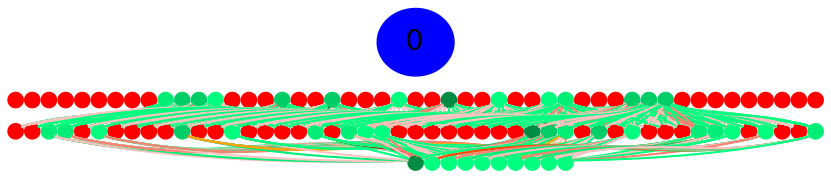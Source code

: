 graph {
	edge [bgcolor="purple:pink" color=yellow nodesep=0]
	graph [nodesep=0 ordering=out ranksep=0]
	I [label=0 color=blue height=0.1 style=filled width=0.1]
	x_0 [label="" color=red height=0.1 style=filled width=0.1]
	x_1 [label="" color=red height=0.1 style=filled width=0.1]
	x_2 [label="" color=red height=0.1 style=filled width=0.1]
	x_3 [label="" color=red height=0.1 style=filled width=0.1]
	x_4 [label="" color=red height=0.1 style=filled width=0.1]
	x_5 [label="" color=red height=0.1 style=filled width=0.1]
	x_6 [label="" color=red height=0.1 style=filled width=0.1]
	x_7 [label="" color=red height=0.1 style=filled width=0.1]
	x_8 [label="" color=red height=0.1 style=filled width=0.1]
	x_9 [label="" color=springgreen2 fillcolor=springgreen2 height=0.1 style=filled width=0.1]
	x_10 [label="" color=springgreen3 fillcolor=springgreen3 height=0.1 style=filled width=0.1]
	x_11 [label="" color=springgreen3 fillcolor=springgreen3 height=0.1 style=filled width=0.1]
	x_12 [label="" color=springgreen fillcolor=springgreen height=0.1 style=filled width=0.1]
	x_13 [label="" color=red height=0.1 style=filled width=0.1]
	x_14 [label="" color=red height=0.1 style=filled width=0.1]
	x_15 [label="" color=red height=0.1 style=filled width=0.1]
	x_16 [label="" color=springgreen3 fillcolor=springgreen3 height=0.1 style=filled width=0.1]
	x_17 [label="" color=red height=0.1 style=filled width=0.1]
	x_18 [label="" color=red height=0.1 style=filled width=0.1]
	x_19 [label="" color=springgreen3 fillcolor=springgreen3 height=0.1 style=filled width=0.1]
	x_20 [label="" color=red height=0.1 style=filled width=0.1]
	x_21 [label="" color=red height=0.1 style=filled width=0.1]
	x_22 [label="" color=red height=0.1 style=filled width=0.1]
	x_23 [label="" color=springgreen fillcolor=springgreen height=0.1 style=filled width=0.1]
	x_24 [label="" color=red height=0.1 style=filled width=0.1]
	x_25 [label="" color=red height=0.1 style=filled width=0.1]
	x_26 [label="" color=springgreen4 fillcolor=springgreen4 height=0.1 style=filled width=0.1]
	x_27 [label="" color=red height=0.1 style=filled width=0.1]
	x_28 [label="" color=red height=0.1 style=filled width=0.1]
	x_29 [label="" color=springgreen fillcolor=springgreen height=0.1 style=filled width=0.1]
	x_30 [label="" color=red height=0.1 style=filled width=0.1]
	x_31 [label="" color=red height=0.1 style=filled width=0.1]
	x_32 [label="" color=springgreen fillcolor=springgreen height=0.1 style=filled width=0.1]
	x_33 [label="" color=springgreen2 fillcolor=springgreen2 height=0.1 style=filled width=0.1]
	x_34 [label="" color=red height=0.1 style=filled width=0.1]
	x_35 [label="" color=red height=0.1 style=filled width=0.1]
	x_36 [label="" color=red height=0.1 style=filled width=0.1]
	x_37 [label="" color=springgreen3 fillcolor=springgreen3 height=0.1 style=filled width=0.1]
	x_38 [label="" color=springgreen3 fillcolor=springgreen3 height=0.1 style=filled width=0.1]
	x_39 [label="" color=springgreen3 fillcolor=springgreen3 height=0.1 style=filled width=0.1]
	x_40 [label="" color=red height=0.1 style=filled width=0.1]
	x_41 [label="" color=red height=0.1 style=filled width=0.1]
	x_42 [label="" color=red height=0.1 style=filled width=0.1]
	x_43 [label="" color=red height=0.1 style=filled width=0.1]
	x_44 [label="" color=red height=0.1 style=filled width=0.1]
	x_45 [label="" color=red height=0.1 style=filled width=0.1]
	x_46 [label="" color=red height=0.1 style=filled width=0.1]
	x_47 [label="" color=red height=0.1 style=filled width=0.1]
	x_48 [label="" color=red height=0.1 style=filled width=0.1]
	I -- x_0 [style=invis]
	I -- x_1 [style=invis]
	I -- x_2 [style=invis]
	I -- x_3 [style=invis]
	I -- x_4 [style=invis]
	I -- x_5 [style=invis]
	I -- x_6 [style=invis]
	I -- x_7 [style=invis]
	I -- x_8 [style=invis]
	I -- x_9 [style=invis]
	I -- x_10 [style=invis]
	I -- x_11 [style=invis]
	I -- x_12 [style=invis]
	I -- x_13 [style=invis]
	I -- x_14 [style=invis]
	I -- x_15 [style=invis]
	I -- x_16 [style=invis]
	I -- x_17 [style=invis]
	I -- x_18 [style=invis]
	I -- x_19 [style=invis]
	I -- x_20 [style=invis]
	I -- x_21 [style=invis]
	I -- x_22 [style=invis]
	I -- x_23 [style=invis]
	I -- x_24 [style=invis]
	I -- x_25 [style=invis]
	I -- x_26 [style=invis]
	I -- x_27 [style=invis]
	I -- x_28 [style=invis]
	I -- x_29 [style=invis]
	I -- x_30 [style=invis]
	I -- x_31 [style=invis]
	I -- x_32 [style=invis]
	I -- x_33 [style=invis]
	I -- x_34 [style=invis]
	I -- x_35 [style=invis]
	I -- x_36 [style=invis]
	I -- x_37 [style=invis]
	I -- x_38 [style=invis]
	I -- x_39 [style=invis]
	I -- x_40 [style=invis]
	I -- x_41 [style=invis]
	I -- x_42 [style=invis]
	I -- x_43 [style=invis]
	I -- x_44 [style=invis]
	I -- x_45 [style=invis]
	I -- x_46 [style=invis]
	I -- x_47 [style=invis]
	I -- x_48 [style=invis]
	x1_0 [label="" color=red fillcolor=red height=0.1 style=filled width=0.1]
	x1_1 [label="" color=red fillcolor=red height=0.1 style=filled width=0.1]
	x1_2 [label="" color=springgreen2 fillcolor=springgreen2 height=0.1 style=filled width=0.1]
	x1_3 [label="" color=springgreen2 fillcolor=springgreen2 height=0.1 style=filled width=0.1]
	x1_4 [label="" color=red fillcolor=red height=0.1 style=filled width=0.1]
	x1_5 [label="" color=springgreen1 fillcolor=springgreen1 height=0.1 style=filled width=0.1]
	x1_6 [label="" color=red fillcolor=red height=0.1 style=filled width=0.1]
	x1_7 [label="" color=red fillcolor=red height=0.1 style=filled width=0.1]
	x1_8 [label="" color=red fillcolor=red height=0.1 style=filled width=0.1]
	x1_9 [label="" color=red fillcolor=red height=0.1 style=filled width=0.1]
	x1_10 [label="" color=springgreen3 fillcolor=springgreen3 height=0.1 style=filled width=0.1]
	x1_11 [label="" color=red fillcolor=red height=0.1 style=filled width=0.1]
	x1_12 [label="" color=red fillcolor=red height=0.1 style=filled width=0.1]
	x1_13 [label="" color=springgreen1 fillcolor=springgreen1 height=0.1 style=filled width=0.1]
	x1_14 [label="" color=red fillcolor=red height=0.1 style=filled width=0.1]
	x1_15 [label="" color=red fillcolor=red height=0.1 style=filled width=0.1]
	x1_16 [label="" color=red fillcolor=red height=0.1 style=filled width=0.1]
	x1_17 [label="" color=red fillcolor=red height=0.1 style=filled width=0.1]
	x1_18 [label="" color=springgreen2 fillcolor=springgreen2 height=0.1 style=filled width=0.1]
	x1_19 [label="" color=red fillcolor=red height=0.1 style=filled width=0.1]
	x1_20 [label="" color=springgreen2 fillcolor=springgreen2 height=0.1 style=filled width=0.1]
	x1_21 [label="" color=springgreen fillcolor=springgreen height=0.1 style=filled width=0.1]
	x1_22 [label="" color=springgreen1 fillcolor=springgreen1 height=0.1 style=filled width=0.1]
	x1_23 [label="" color=red fillcolor=red height=0.1 style=filled width=0.1]
	x1_24 [label="" color=red fillcolor=red height=0.1 style=filled width=0.1]
	x1_25 [label="" color=red fillcolor=red height=0.1 style=filled width=0.1]
	x1_26 [label="" color=red fillcolor=red height=0.1 style=filled width=0.1]
	x1_27 [label="" color=red fillcolor=red height=0.1 style=filled width=0.1]
	x1_28 [label="" color=red fillcolor=red height=0.1 style=filled width=0.1]
	x1_29 [label="" color=red fillcolor=red height=0.1 style=filled width=0.1]
	x1_30 [label="" color=red fillcolor=red height=0.1 style=filled width=0.1]
	x1_31 [label="" color=springgreen4 fillcolor=springgreen4 height=0.1 style=filled width=0.1]
	x1_32 [label="" color=springgreen3 fillcolor=springgreen3 height=0.1 style=filled width=0.1]
	x1_33 [label="" color=springgreen2 fillcolor=springgreen2 height=0.1 style=filled width=0.1]
	x1_34 [label="" color=red fillcolor=red height=0.1 style=filled width=0.1]
	x1_35 [label="" color=springgreen3 fillcolor=springgreen3 height=0.1 style=filled width=0.1]
	x1_36 [label="" color=red fillcolor=red height=0.1 style=filled width=0.1]
	x1_37 [label="" color=springgreen1 fillcolor=springgreen1 height=0.1 style=filled width=0.1]
	x1_38 [label="" color=red fillcolor=red height=0.1 style=filled width=0.1]
	x1_39 [label="" color=red fillcolor=red height=0.1 style=filled width=0.1]
	x1_40 [label="" color=red fillcolor=red height=0.1 style=filled width=0.1]
	x1_41 [label="" color=springgreen2 fillcolor=springgreen2 height=0.1 style=filled width=0.1]
	x1_42 [label="" color=springgreen2 fillcolor=springgreen2 height=0.1 style=filled width=0.1]
	x1_43 [label="" color=springgreen fillcolor=springgreen height=0.1 style=filled width=0.1]
	x1_44 [label="" color=red fillcolor=red height=0.1 style=filled width=0.1]
	x1_45 [label="" color=springgreen1 fillcolor=springgreen1 height=0.1 style=filled width=0.1]
	x1_46 [label="" color=red fillcolor=red height=0.1 style=filled width=0.1]
	x1_47 [label="" color=red fillcolor=red height=0.1 style=filled width=0.1]
	x1_48 [label="" color=springgreen2 fillcolor=springgreen2 height=0.1 style=filled width=0.1]
	x_9 -- x1_0 [color=rosybrown1]
	x_10 -- x1_0 [color=springgreen]
	x_11 -- x1_0 [color=springgreen]
	x_12 -- x1_0 [color=rosybrown1]
	x_16 -- x1_0 [color=springgreen]
	x_19 -- x1_0 [color=rosybrown1]
	x_23 -- x1_0 [color=rosybrown1]
	x_26 -- x1_0 [color=springgreen]
	x_29 -- x1_0 [color=rosybrown1]
	x_32 -- x1_0 [color=rosybrown1]
	x_33 -- x1_0 [color=springgreen]
	x_37 -- x1_0 [color=rosybrown1]
	x_38 -- x1_0 [color=rosybrown1]
	x_39 -- x1_0 [color=rosybrown1]
	x_9 -- x1_1 [color=springgreen]
	x_10 -- x1_1 [color=rosybrown1]
	x_11 -- x1_1 [color=rosybrown1]
	x_12 -- x1_1 [color=rosybrown1]
	x_16 -- x1_1 [color=rosybrown1]
	x_19 -- x1_1 [color=springgreen]
	x_23 -- x1_1 [color=springgreen]
	x_26 -- x1_1 [color=springgreen]
	x_29 -- x1_1 [color=springgreen]
	x_32 -- x1_1 [color=springgreen]
	x_33 -- x1_1 [color=springgreen]
	x_37 -- x1_1 [color=springgreen]
	x_38 -- x1_1 [color=springgreen]
	x_39 -- x1_1 [color=springgreen]
	x_9 -- x1_2 [color=springgreen]
	x_10 -- x1_2 [color=springgreen1]
	x_11 -- x1_2 [color=springgreen]
	x_12 -- x1_2 [color=rosybrown1]
	x_16 -- x1_2 [color=rosybrown1]
	x_19 -- x1_2 [color=springgreen]
	x_23 -- x1_2 [color=rosybrown1]
	x_26 -- x1_2 [color=springgreen]
	x_29 -- x1_2 [color=springgreen]
	x_32 -- x1_2 [color=rosybrown1]
	x_33 -- x1_2 [color=springgreen]
	x_37 -- x1_2 [color=springgreen1]
	x_38 -- x1_2 [color=springgreen1]
	x_39 -- x1_2 [color=springgreen]
	x_9 -- x1_3 [color=rosybrown1]
	x_10 -- x1_3 [color=rosybrown1]
	x_11 -- x1_3 [color=springgreen]
	x_12 -- x1_3 [color=springgreen]
	x_16 -- x1_3 [color=springgreen]
	x_19 -- x1_3 [color=springgreen]
	x_23 -- x1_3 [color=springgreen]
	x_26 -- x1_3 [color=springgreen]
	x_29 -- x1_3 [color=springgreen]
	x_32 -- x1_3 [color=springgreen]
	x_33 -- x1_3 [color=springgreen]
	x_37 -- x1_3 [color=springgreen1]
	x_38 -- x1_3 [color=springgreen1]
	x_39 -- x1_3 [color=springgreen]
	x_9 -- x1_4 [color=springgreen]
	x_10 -- x1_4 [color=rosybrown1]
	x_11 -- x1_4 [color=rosybrown1]
	x_12 -- x1_4 [color=springgreen]
	x_16 -- x1_4 [color=springgreen]
	x_19 -- x1_4 [color=springgreen]
	x_23 -- x1_4 [color=springgreen]
	x_26 -- x1_4 [color=rosybrown1]
	x_29 -- x1_4 [color=rosybrown1]
	x_32 -- x1_4 [color=springgreen]
	x_33 -- x1_4 [color=rosybrown1]
	x_37 -- x1_4 [color=springgreen]
	x_38 -- x1_4 [color=springgreen]
	x_39 -- x1_4 [color=rosybrown1]
	x_9 -- x1_5 [color=springgreen]
	x_10 -- x1_5 [color=springgreen]
	x_11 -- x1_5 [color=springgreen1]
	x_12 -- x1_5 [color=springgreen]
	x_16 -- x1_5 [color=springgreen]
	x_19 -- x1_5 [color=springgreen1]
	x_23 -- x1_5 [color=rosybrown1]
	x_26 -- x1_5 [color=red]
	x_29 -- x1_5 [color=springgreen]
	x_32 -- x1_5 [color=rosybrown1]
	x_33 -- x1_5 [color=springgreen]
	x_37 -- x1_5 [color=springgreen1]
	x_38 -- x1_5 [color=rosybrown1]
	x_39 -- x1_5 [color=springgreen1]
	x_9 -- x1_6 [color=springgreen]
	x_10 -- x1_6 [color=rosybrown1]
	x_11 -- x1_6 [color=rosybrown1]
	x_12 -- x1_6 [color=springgreen]
	x_16 -- x1_6 [color=springgreen]
	x_19 -- x1_6 [color=rosybrown1]
	x_23 -- x1_6 [color=rosybrown1]
	x_26 -- x1_6 [color=springgreen]
	x_29 -- x1_6 [color=rosybrown1]
	x_32 -- x1_6 [color=springgreen]
	x_33 -- x1_6 [color=springgreen]
	x_37 -- x1_6 [color=springgreen]
	x_38 -- x1_6 [color=rosybrown1]
	x_39 -- x1_6 [color=rosybrown1]
	x_9 -- x1_7 [color=springgreen]
	x_10 -- x1_7 [color=springgreen]
	x_11 -- x1_7 [color=springgreen]
	x_12 -- x1_7 [color=springgreen]
	x_16 -- x1_7 [color=rosybrown1]
	x_19 -- x1_7 [color=springgreen]
	x_23 -- x1_7 [color=rosybrown1]
	x_26 -- x1_7 [color=rosybrown1]
	x_29 -- x1_7 [color=rosybrown1]
	x_32 -- x1_7 [color=springgreen]
	x_33 -- x1_7 [color=rosybrown1]
	x_37 -- x1_7 [color=rosybrown1]
	x_38 -- x1_7 [color=springgreen]
	x_39 -- x1_7 [color=springgreen]
	x_9 -- x1_8 [color=springgreen]
	x_10 -- x1_8 [color=rosybrown1]
	x_11 -- x1_8 [color=salmon]
	x_12 -- x1_8 [color=rosybrown1]
	x_16 -- x1_8 [color=orange]
	x_19 -- x1_8 [color=orange]
	x_23 -- x1_8 [color=rosybrown1]
	x_26 -- x1_8 [color=salmon]
	x_29 -- x1_8 [color=rosybrown1]
	x_32 -- x1_8 [color=springgreen]
	x_33 -- x1_8 [color=springgreen]
	x_37 -- x1_8 [color=rosybrown1]
	x_38 -- x1_8 [color=springgreen]
	x_39 -- x1_8 [color=rosybrown1]
	x_9 -- x1_9 [color=rosybrown1]
	x_10 -- x1_9 [color=springgreen]
	x_11 -- x1_9 [color=springgreen]
	x_12 -- x1_9 [color=springgreen]
	x_16 -- x1_9 [color=springgreen]
	x_19 -- x1_9 [color=rosybrown1]
	x_23 -- x1_9 [color=springgreen]
	x_26 -- x1_9 [color=rosybrown1]
	x_29 -- x1_9 [color=springgreen]
	x_32 -- x1_9 [color=rosybrown1]
	x_33 -- x1_9 [color=rosybrown1]
	x_37 -- x1_9 [color=rosybrown1]
	x_38 -- x1_9 [color=rosybrown1]
	x_39 -- x1_9 [color=springgreen]
	x_9 -- x1_10 [color=springgreen]
	x_10 -- x1_10 [color=springgreen]
	x_11 -- x1_10 [color=rosybrown1]
	x_12 -- x1_10 [color=rosybrown1]
	x_16 -- x1_10 [color=salmon]
	x_19 -- x1_10 [color=orange]
	x_23 -- x1_10 [color=rosybrown1]
	x_26 -- x1_10 [color=springgreen1]
	x_29 -- x1_10 [color=springgreen]
	x_32 -- x1_10 [color=springgreen]
	x_33 -- x1_10 [color=springgreen1]
	x_37 -- x1_10 [color=springgreen1]
	x_38 -- x1_10 [color=springgreen1]
	x_39 -- x1_10 [color=rosybrown1]
	x_9 -- x1_11 [color=rosybrown1]
	x_10 -- x1_11 [color=springgreen]
	x_11 -- x1_11 [color=rosybrown1]
	x_12 -- x1_11 [color=rosybrown1]
	x_16 -- x1_11 [color=rosybrown1]
	x_19 -- x1_11 [color=rosybrown1]
	x_23 -- x1_11 [color=springgreen]
	x_26 -- x1_11 [color=springgreen]
	x_29 -- x1_11 [color=springgreen]
	x_32 -- x1_11 [color=springgreen]
	x_33 -- x1_11 [color=rosybrown1]
	x_37 -- x1_11 [color=springgreen]
	x_38 -- x1_11 [color=rosybrown1]
	x_39 -- x1_11 [color=springgreen]
	x_9 -- x1_12 [color=springgreen]
	x_10 -- x1_12 [color=rosybrown1]
	x_11 -- x1_12 [color=rosybrown1]
	x_12 -- x1_12 [color=rosybrown1]
	x_16 -- x1_12 [color=springgreen]
	x_19 -- x1_12 [color=rosybrown1]
	x_23 -- x1_12 [color=springgreen]
	x_26 -- x1_12 [color=rosybrown1]
	x_29 -- x1_12 [color=springgreen]
	x_32 -- x1_12 [color=springgreen]
	x_33 -- x1_12 [color=rosybrown1]
	x_37 -- x1_12 [color=springgreen]
	x_38 -- x1_12 [color=springgreen]
	x_39 -- x1_12 [color=rosybrown1]
	x_9 -- x1_13 [color=springgreen]
	x_10 -- x1_13 [color=springgreen2]
	x_11 -- x1_13 [color=springgreen1]
	x_12 -- x1_13 [color=rosybrown1]
	x_16 -- x1_13 [color=salmon]
	x_19 -- x1_13 [color=rosybrown1]
	x_23 -- x1_13 [color=springgreen]
	x_26 -- x1_13 [color=springgreen]
	x_29 -- x1_13 [color=springgreen]
	x_32 -- x1_13 [color=springgreen]
	x_33 -- x1_13 [color=springgreen1]
	x_37 -- x1_13 [color=rosybrown1]
	x_38 -- x1_13 [color=springgreen]
	x_39 -- x1_13 [color=springgreen1]
	x_9 -- x1_14 [color=rosybrown1]
	x_10 -- x1_14 [color=springgreen]
	x_11 -- x1_14 [color=springgreen]
	x_12 -- x1_14 [color=rosybrown1]
	x_16 -- x1_14 [color=springgreen]
	x_19 -- x1_14 [color=rosybrown1]
	x_23 -- x1_14 [color=rosybrown1]
	x_26 -- x1_14 [color=rosybrown1]
	x_29 -- x1_14 [color=springgreen]
	x_32 -- x1_14 [color=springgreen]
	x_33 -- x1_14 [color=springgreen]
	x_37 -- x1_14 [color=rosybrown1]
	x_38 -- x1_14 [color=rosybrown1]
	x_39 -- x1_14 [color=rosybrown1]
	x_9 -- x1_15 [color=springgreen]
	x_10 -- x1_15 [color=rosybrown1]
	x_11 -- x1_15 [color=springgreen]
	x_12 -- x1_15 [color=springgreen]
	x_16 -- x1_15 [color=rosybrown1]
	x_19 -- x1_15 [color=springgreen]
	x_23 -- x1_15 [color=rosybrown1]
	x_26 -- x1_15 [color=springgreen]
	x_29 -- x1_15 [color=rosybrown1]
	x_32 -- x1_15 [color=springgreen]
	x_33 -- x1_15 [color=rosybrown1]
	x_37 -- x1_15 [color=rosybrown1]
	x_38 -- x1_15 [color=rosybrown1]
	x_39 -- x1_15 [color=springgreen]
	x_9 -- x1_16 [color=springgreen]
	x_10 -- x1_16 [color=rosybrown1]
	x_11 -- x1_16 [color=springgreen]
	x_12 -- x1_16 [color=springgreen]
	x_16 -- x1_16 [color=rosybrown1]
	x_19 -- x1_16 [color=springgreen]
	x_23 -- x1_16 [color=rosybrown1]
	x_26 -- x1_16 [color=rosybrown1]
	x_29 -- x1_16 [color=rosybrown1]
	x_32 -- x1_16 [color=rosybrown1]
	x_33 -- x1_16 [color=springgreen]
	x_37 -- x1_16 [color=rosybrown1]
	x_38 -- x1_16 [color=rosybrown1]
	x_39 -- x1_16 [color=springgreen]
	x_9 -- x1_17 [color=rosybrown1]
	x_10 -- x1_17 [color=rosybrown1]
	x_11 -- x1_17 [color=rosybrown1]
	x_12 -- x1_17 [color=springgreen]
	x_16 -- x1_17 [color=springgreen]
	x_19 -- x1_17 [color=springgreen]
	x_23 -- x1_17 [color=rosybrown1]
	x_26 -- x1_17 [color=springgreen]
	x_29 -- x1_17 [color=springgreen]
	x_32 -- x1_17 [color=springgreen]
	x_33 -- x1_17 [color=springgreen]
	x_37 -- x1_17 [color=rosybrown1]
	x_38 -- x1_17 [color=rosybrown1]
	x_39 -- x1_17 [color=rosybrown1]
	x_9 -- x1_18 [color=springgreen1]
	x_10 -- x1_18 [color=springgreen1]
	x_11 -- x1_18 [color=springgreen]
	x_12 -- x1_18 [color=rosybrown1]
	x_16 -- x1_18 [color=springgreen1]
	x_19 -- x1_18 [color=springgreen4]
	x_23 -- x1_18 [color=springgreen]
	x_26 -- x1_18 [color=springgreen]
	x_29 -- x1_18 [color=springgreen]
	x_32 -- x1_18 [color=springgreen]
	x_33 -- x1_18 [color=springgreen]
	x_37 -- x1_18 [color=rosybrown1]
	x_38 -- x1_18 [color=springgreen]
	x_39 -- x1_18 [color=springgreen]
	x_9 -- x1_19 [color=rosybrown1]
	x_10 -- x1_19 [color=springgreen]
	x_11 -- x1_19 [color=rosybrown1]
	x_12 -- x1_19 [color=rosybrown1]
	x_16 -- x1_19 [color=springgreen]
	x_19 -- x1_19 [color=rosybrown1]
	x_23 -- x1_19 [color=springgreen]
	x_26 -- x1_19 [color=springgreen]
	x_29 -- x1_19 [color=springgreen]
	x_32 -- x1_19 [color=springgreen]
	x_33 -- x1_19 [color=rosybrown1]
	x_37 -- x1_19 [color=rosybrown1]
	x_38 -- x1_19 [color=springgreen]
	x_39 -- x1_19 [color=springgreen]
	x_9 -- x1_20 [color=springgreen]
	x_10 -- x1_20 [color=springgreen]
	x_11 -- x1_20 [color=springgreen1]
	x_12 -- x1_20 [color=springgreen]
	x_16 -- x1_20 [color=salmon]
	x_19 -- x1_20 [color=springgreen]
	x_23 -- x1_20 [color=springgreen]
	x_26 -- x1_20 [color=springgreen]
	x_29 -- x1_20 [color=springgreen]
	x_32 -- x1_20 [color=springgreen]
	x_33 -- x1_20 [color=springgreen1]
	x_37 -- x1_20 [color=rosybrown1]
	x_38 -- x1_20 [color=springgreen]
	x_39 -- x1_20 [color=springgreen1]
	x_9 -- x1_21 [color=rosybrown1]
	x_10 -- x1_21 [color=springgreen]
	x_11 -- x1_21 [color=rosybrown1]
	x_12 -- x1_21 [color=rosybrown1]
	x_16 -- x1_21 [color=springgreen1]
	x_19 -- x1_21 [color=springgreen]
	x_23 -- x1_21 [color=rosybrown1]
	x_26 -- x1_21 [color=salmon]
	x_29 -- x1_21 [color=rosybrown1]
	x_32 -- x1_21 [color=rosybrown1]
	x_33 -- x1_21 [color=salmon]
	x_37 -- x1_21 [color=salmon]
	x_38 -- x1_21 [color=salmon]
	x_39 -- x1_21 [color=rosybrown1]
	x_9 -- x1_22 [color=springgreen]
	x_10 -- x1_22 [color=orange]
	x_11 -- x1_22 [color=salmon]
	x_12 -- x1_22 [color=springgreen]
	x_16 -- x1_22 [color=rosybrown1]
	x_19 -- x1_22 [color=salmon]
	x_23 -- x1_22 [color=rosybrown1]
	x_26 -- x1_22 [color=salmon]
	x_29 -- x1_22 [color=rosybrown1]
	x_32 -- x1_22 [color=rosybrown1]
	x_33 -- x1_22 [color=rosybrown1]
	x_37 -- x1_22 [color=orange]
	x_38 -- x1_22 [color=salmon]
	x_39 -- x1_22 [color=rosybrown1]
	x_9 -- x1_23 [color=rosybrown1]
	x_10 -- x1_23 [color=springgreen]
	x_11 -- x1_23 [color=rosybrown1]
	x_12 -- x1_23 [color=springgreen]
	x_16 -- x1_23 [color=rosybrown1]
	x_19 -- x1_23 [color=rosybrown1]
	x_23 -- x1_23 [color=rosybrown1]
	x_26 -- x1_23 [color=rosybrown1]
	x_29 -- x1_23 [color=rosybrown1]
	x_32 -- x1_23 [color=springgreen]
	x_33 -- x1_23 [color=rosybrown1]
	x_37 -- x1_23 [color=rosybrown1]
	x_38 -- x1_23 [color=rosybrown1]
	x_39 -- x1_23 [color=rosybrown1]
	x_9 -- x1_24 [color=rosybrown1]
	x_10 -- x1_24 [color=springgreen]
	x_11 -- x1_24 [color=springgreen]
	x_12 -- x1_24 [color=springgreen]
	x_16 -- x1_24 [color=springgreen]
	x_19 -- x1_24 [color=rosybrown1]
	x_23 -- x1_24 [color=rosybrown1]
	x_26 -- x1_24 [color=rosybrown1]
	x_29 -- x1_24 [color=springgreen]
	x_32 -- x1_24 [color=rosybrown1]
	x_33 -- x1_24 [color=springgreen]
	x_37 -- x1_24 [color=rosybrown1]
	x_38 -- x1_24 [color=springgreen]
	x_39 -- x1_24 [color=springgreen]
	x_9 -- x1_25 [color=springgreen]
	x_10 -- x1_25 [color=rosybrown1]
	x_11 -- x1_25 [color=springgreen]
	x_12 -- x1_25 [color=springgreen]
	x_16 -- x1_25 [color=rosybrown1]
	x_19 -- x1_25 [color=rosybrown1]
	x_23 -- x1_25 [color=rosybrown1]
	x_26 -- x1_25 [color=rosybrown1]
	x_29 -- x1_25 [color=rosybrown1]
	x_32 -- x1_25 [color=springgreen]
	x_33 -- x1_25 [color=rosybrown1]
	x_37 -- x1_25 [color=rosybrown1]
	x_38 -- x1_25 [color=springgreen]
	x_39 -- x1_25 [color=rosybrown1]
	x_9 -- x1_26 [color=springgreen]
	x_10 -- x1_26 [color=rosybrown1]
	x_11 -- x1_26 [color=springgreen]
	x_12 -- x1_26 [color=springgreen]
	x_16 -- x1_26 [color=rosybrown1]
	x_19 -- x1_26 [color=rosybrown1]
	x_23 -- x1_26 [color=rosybrown1]
	x_26 -- x1_26 [color=springgreen]
	x_29 -- x1_26 [color=rosybrown1]
	x_32 -- x1_26 [color=springgreen]
	x_33 -- x1_26 [color=rosybrown1]
	x_37 -- x1_26 [color=springgreen]
	x_38 -- x1_26 [color=springgreen]
	x_39 -- x1_26 [color=springgreen]
	x_9 -- x1_27 [color=rosybrown1]
	x_10 -- x1_27 [color=rosybrown1]
	x_11 -- x1_27 [color=rosybrown1]
	x_12 -- x1_27 [color=springgreen]
	x_16 -- x1_27 [color=springgreen]
	x_19 -- x1_27 [color=springgreen]
	x_23 -- x1_27 [color=rosybrown1]
	x_26 -- x1_27 [color=springgreen]
	x_29 -- x1_27 [color=springgreen]
	x_32 -- x1_27 [color=springgreen]
	x_33 -- x1_27 [color=springgreen]
	x_37 -- x1_27 [color=rosybrown1]
	x_38 -- x1_27 [color=rosybrown1]
	x_39 -- x1_27 [color=springgreen]
	x_9 -- x1_28 [color=rosybrown1]
	x_10 -- x1_28 [color=springgreen]
	x_11 -- x1_28 [color=rosybrown1]
	x_12 -- x1_28 [color=springgreen]
	x_16 -- x1_28 [color=rosybrown1]
	x_19 -- x1_28 [color=rosybrown1]
	x_23 -- x1_28 [color=springgreen]
	x_26 -- x1_28 [color=springgreen]
	x_29 -- x1_28 [color=rosybrown1]
	x_32 -- x1_28 [color=rosybrown1]
	x_33 -- x1_28 [color=springgreen]
	x_37 -- x1_28 [color=springgreen]
	x_38 -- x1_28 [color=springgreen]
	x_39 -- x1_28 [color=springgreen]
	x_9 -- x1_29 [color=rosybrown1]
	x_10 -- x1_29 [color=rosybrown1]
	x_11 -- x1_29 [color=springgreen]
	x_12 -- x1_29 [color=springgreen]
	x_16 -- x1_29 [color=rosybrown1]
	x_19 -- x1_29 [color=rosybrown1]
	x_23 -- x1_29 [color=rosybrown1]
	x_26 -- x1_29 [color=rosybrown1]
	x_29 -- x1_29 [color=springgreen]
	x_32 -- x1_29 [color=rosybrown1]
	x_33 -- x1_29 [color=springgreen]
	x_37 -- x1_29 [color=rosybrown1]
	x_38 -- x1_29 [color=rosybrown1]
	x_39 -- x1_29 [color=springgreen]
	x_9 -- x1_30 [color=springgreen]
	x_10 -- x1_30 [color=springgreen]
	x_11 -- x1_30 [color=rosybrown1]
	x_12 -- x1_30 [color=rosybrown1]
	x_16 -- x1_30 [color=rosybrown1]
	x_19 -- x1_30 [color=springgreen]
	x_23 -- x1_30 [color=springgreen]
	x_26 -- x1_30 [color=springgreen]
	x_29 -- x1_30 [color=springgreen]
	x_32 -- x1_30 [color=springgreen]
	x_33 -- x1_30 [color=springgreen]
	x_37 -- x1_30 [color=rosybrown1]
	x_38 -- x1_30 [color=rosybrown1]
	x_39 -- x1_30 [color=springgreen]
	x_9 -- x1_31 [color=salmon]
	x_10 -- x1_31 [color=salmon]
	x_11 -- x1_31 [color=springgreen]
	x_12 -- x1_31 [color=springgreen]
	x_16 -- x1_31 [color=springgreen1]
	x_19 -- x1_31 [color=springgreen1]
	x_23 -- x1_31 [color=springgreen]
	x_26 -- x1_31 [color=springgreen1]
	x_29 -- x1_31 [color=rosybrown1]
	x_32 -- x1_31 [color=rosybrown1]
	x_33 -- x1_31 [color=salmon]
	x_37 -- x1_31 [color=salmon]
	x_38 -- x1_31 [color=springgreen]
	x_39 -- x1_31 [color=rosybrown1]
	x_9 -- x1_32 [color=salmon]
	x_10 -- x1_32 [color=rosybrown1]
	x_11 -- x1_32 [color=springgreen]
	x_12 -- x1_32 [color=rosybrown1]
	x_16 -- x1_32 [color=springgreen2]
	x_19 -- x1_32 [color=springgreen1]
	x_23 -- x1_32 [color=rosybrown1]
	x_26 -- x1_32 [color=springgreen1]
	x_29 -- x1_32 [color=rosybrown1]
	x_32 -- x1_32 [color=rosybrown1]
	x_33 -- x1_32 [color=salmon]
	x_37 -- x1_32 [color=salmon]
	x_38 -- x1_32 [color=rosybrown1]
	x_39 -- x1_32 [color=rosybrown1]
	x_9 -- x1_33 [color=springgreen1]
	x_10 -- x1_33 [color=springgreen]
	x_11 -- x1_33 [color=springgreen]
	x_12 -- x1_33 [color=springgreen]
	x_16 -- x1_33 [color=salmon]
	x_19 -- x1_33 [color=springgreen]
	x_23 -- x1_33 [color=rosybrown1]
	x_26 -- x1_33 [color=red3]
	x_29 -- x1_33 [color=springgreen]
	x_32 -- x1_33 [color=rosybrown1]
	x_33 -- x1_33 [color=springgreen]
	x_37 -- x1_33 [color=springgreen1]
	x_38 -- x1_33 [color=salmon]
	x_39 -- x1_33 [color=springgreen]
	x_9 -- x1_34 [color=springgreen]
	x_10 -- x1_34 [color=rosybrown1]
	x_11 -- x1_34 [color=rosybrown1]
	x_12 -- x1_34 [color=rosybrown1]
	x_16 -- x1_34 [color=rosybrown1]
	x_19 -- x1_34 [color=rosybrown1]
	x_23 -- x1_34 [color=springgreen]
	x_26 -- x1_34 [color=rosybrown1]
	x_29 -- x1_34 [color=rosybrown1]
	x_32 -- x1_34 [color=springgreen]
	x_33 -- x1_34 [color=springgreen]
	x_37 -- x1_34 [color=rosybrown1]
	x_38 -- x1_34 [color=springgreen]
	x_39 -- x1_34 [color=springgreen]
	x_9 -- x1_35 [color=salmon]
	x_10 -- x1_35 [color=orange]
	x_11 -- x1_35 [color=rosybrown1]
	x_12 -- x1_35 [color=springgreen]
	x_16 -- x1_35 [color=springgreen]
	x_19 -- x1_35 [color=springgreen]
	x_23 -- x1_35 [color=springgreen]
	x_26 -- x1_35 [color=springgreen1]
	x_29 -- x1_35 [color=rosybrown1]
	x_32 -- x1_35 [color=rosybrown1]
	x_33 -- x1_35 [color=salmon]
	x_37 -- x1_35 [color=salmon]
	x_38 -- x1_35 [color=springgreen]
	x_39 -- x1_35 [color=rosybrown1]
	x_9 -- x1_36 [color=rosybrown1]
	x_10 -- x1_36 [color=rosybrown1]
	x_11 -- x1_36 [color=rosybrown1]
	x_12 -- x1_36 [color=rosybrown1]
	x_16 -- x1_36 [color=rosybrown1]
	x_19 -- x1_36 [color=rosybrown1]
	x_23 -- x1_36 [color=springgreen]
	x_26 -- x1_36 [color=springgreen]
	x_29 -- x1_36 [color=springgreen]
	x_32 -- x1_36 [color=springgreen]
	x_33 -- x1_36 [color=springgreen]
	x_37 -- x1_36 [color=rosybrown1]
	x_38 -- x1_36 [color=springgreen]
	x_39 -- x1_36 [color=springgreen]
	x_9 -- x1_37 [color=springgreen]
	x_10 -- x1_37 [color=springgreen2]
	x_11 -- x1_37 [color=springgreen1]
	x_12 -- x1_37 [color=rosybrown1]
	x_16 -- x1_37 [color=orange]
	x_19 -- x1_37 [color=springgreen1]
	x_23 -- x1_37 [color=rosybrown1]
	x_26 -- x1_37 [color=salmon]
	x_29 -- x1_37 [color=springgreen]
	x_32 -- x1_37 [color=rosybrown1]
	x_33 -- x1_37 [color=springgreen]
	x_37 -- x1_37 [color=springgreen1]
	x_38 -- x1_37 [color=springgreen]
	x_39 -- x1_37 [color=springgreen]
	x_9 -- x1_38 [color=rosybrown1]
	x_10 -- x1_38 [color=rosybrown1]
	x_11 -- x1_38 [color=springgreen]
	x_12 -- x1_38 [color=springgreen]
	x_16 -- x1_38 [color=rosybrown1]
	x_19 -- x1_38 [color=springgreen]
	x_23 -- x1_38 [color=rosybrown1]
	x_26 -- x1_38 [color=rosybrown1]
	x_29 -- x1_38 [color=springgreen]
	x_32 -- x1_38 [color=rosybrown1]
	x_33 -- x1_38 [color=rosybrown1]
	x_37 -- x1_38 [color=springgreen]
	x_38 -- x1_38 [color=rosybrown1]
	x_39 -- x1_38 [color=rosybrown1]
	x_9 -- x1_39 [color=springgreen]
	x_10 -- x1_39 [color=rosybrown1]
	x_11 -- x1_39 [color=rosybrown1]
	x_12 -- x1_39 [color=rosybrown1]
	x_16 -- x1_39 [color=rosybrown1]
	x_19 -- x1_39 [color=springgreen]
	x_23 -- x1_39 [color=rosybrown1]
	x_26 -- x1_39 [color=rosybrown1]
	x_29 -- x1_39 [color=rosybrown1]
	x_32 -- x1_39 [color=rosybrown1]
	x_33 -- x1_39 [color=springgreen]
	x_37 -- x1_39 [color=rosybrown1]
	x_38 -- x1_39 [color=springgreen]
	x_39 -- x1_39 [color=springgreen]
	x_9 -- x1_40 [color=rosybrown1]
	x_10 -- x1_40 [color=rosybrown1]
	x_11 -- x1_40 [color=rosybrown1]
	x_12 -- x1_40 [color=springgreen]
	x_16 -- x1_40 [color=rosybrown1]
	x_19 -- x1_40 [color=springgreen]
	x_23 -- x1_40 [color=rosybrown1]
	x_26 -- x1_40 [color=springgreen]
	x_29 -- x1_40 [color=rosybrown1]
	x_32 -- x1_40 [color=springgreen]
	x_33 -- x1_40 [color=rosybrown1]
	x_37 -- x1_40 [color=springgreen]
	x_38 -- x1_40 [color=rosybrown1]
	x_39 -- x1_40 [color=springgreen]
	x_9 -- x1_41 [color=springgreen]
	x_10 -- x1_41 [color=salmon]
	x_11 -- x1_41 [color=salmon]
	x_12 -- x1_41 [color=rosybrown1]
	x_16 -- x1_41 [color=orange]
	x_19 -- x1_41 [color=orangered]
	x_23 -- x1_41 [color=rosybrown1]
	x_26 -- x1_41 [color=springgreen]
	x_29 -- x1_41 [color=springgreen]
	x_32 -- x1_41 [color=springgreen]
	x_33 -- x1_41 [color=rosybrown1]
	x_37 -- x1_41 [color=salmon]
	x_38 -- x1_41 [color=salmon]
	x_39 -- x1_41 [color=salmon]
	x_9 -- x1_42 [color=rosybrown1]
	x_10 -- x1_42 [color=springgreen2]
	x_11 -- x1_42 [color=springgreen1]
	x_12 -- x1_42 [color=springgreen]
	x_16 -- x1_42 [color=springgreen1]
	x_19 -- x1_42 [color=springgreen2]
	x_23 -- x1_42 [color=rosybrown1]
	x_26 -- x1_42 [color=orange]
	x_29 -- x1_42 [color=rosybrown1]
	x_32 -- x1_42 [color=rosybrown1]
	x_33 -- x1_42 [color=springgreen]
	x_37 -- x1_42 [color=springgreen2]
	x_38 -- x1_42 [color=springgreen]
	x_39 -- x1_42 [color=springgreen1]
	x_9 -- x1_43 [color=rosybrown1]
	x_10 -- x1_43 [color=salmon]
	x_11 -- x1_43 [color=salmon]
	x_12 -- x1_43 [color=springgreen]
	x_16 -- x1_43 [color=springgreen]
	x_19 -- x1_43 [color=salmon]
	x_23 -- x1_43 [color=springgreen]
	x_26 -- x1_43 [color=salmon]
	x_29 -- x1_43 [color=rosybrown1]
	x_32 -- x1_43 [color=rosybrown1]
	x_33 -- x1_43 [color=rosybrown1]
	x_37 -- x1_43 [color=salmon]
	x_38 -- x1_43 [color=springgreen]
	x_39 -- x1_43 [color=springgreen]
	x_9 -- x1_44 [color=rosybrown1]
	x_10 -- x1_44 [color=springgreen]
	x_11 -- x1_44 [color=rosybrown1]
	x_12 -- x1_44 [color=rosybrown1]
	x_16 -- x1_44 [color=rosybrown1]
	x_19 -- x1_44 [color=springgreen]
	x_23 -- x1_44 [color=springgreen]
	x_26 -- x1_44 [color=rosybrown1]
	x_29 -- x1_44 [color=rosybrown1]
	x_32 -- x1_44 [color=rosybrown1]
	x_33 -- x1_44 [color=springgreen]
	x_37 -- x1_44 [color=rosybrown1]
	x_38 -- x1_44 [color=rosybrown1]
	x_39 -- x1_44 [color=springgreen]
	x_9 -- x1_45 [color=springgreen]
	x_10 -- x1_45 [color=rosybrown1]
	x_11 -- x1_45 [color=springgreen]
	x_12 -- x1_45 [color=springgreen]
	x_16 -- x1_45 [color=salmon]
	x_19 -- x1_45 [color=rosybrown1]
	x_23 -- x1_45 [color=springgreen]
	x_26 -- x1_45 [color=springgreen]
	x_29 -- x1_45 [color=springgreen]
	x_32 -- x1_45 [color=springgreen]
	x_33 -- x1_45 [color=springgreen1]
	x_37 -- x1_45 [color=springgreen]
	x_38 -- x1_45 [color=springgreen]
	x_39 -- x1_45 [color=springgreen]
	x_9 -- x1_46 [color=rosybrown1]
	x_10 -- x1_46 [color=springgreen]
	x_11 -- x1_46 [color=rosybrown1]
	x_12 -- x1_46 [color=rosybrown1]
	x_16 -- x1_46 [color=springgreen]
	x_19 -- x1_46 [color=rosybrown1]
	x_23 -- x1_46 [color=rosybrown1]
	x_26 -- x1_46 [color=rosybrown1]
	x_29 -- x1_46 [color=springgreen]
	x_32 -- x1_46 [color=rosybrown1]
	x_33 -- x1_46 [color=springgreen]
	x_37 -- x1_46 [color=rosybrown1]
	x_38 -- x1_46 [color=rosybrown1]
	x_39 -- x1_46 [color=springgreen]
	x_9 -- x1_47 [color=springgreen]
	x_10 -- x1_47 [color=rosybrown1]
	x_11 -- x1_47 [color=rosybrown1]
	x_12 -- x1_47 [color=rosybrown1]
	x_16 -- x1_47 [color=springgreen]
	x_19 -- x1_47 [color=springgreen]
	x_23 -- x1_47 [color=rosybrown1]
	x_26 -- x1_47 [color=rosybrown1]
	x_29 -- x1_47 [color=rosybrown1]
	x_32 -- x1_47 [color=springgreen]
	x_33 -- x1_47 [color=rosybrown1]
	x_37 -- x1_47 [color=rosybrown1]
	x_38 -- x1_47 [color=rosybrown1]
	x_39 -- x1_47 [color=rosybrown1]
	x_9 -- x1_48 [color=springgreen]
	x_10 -- x1_48 [color=springgreen]
	x_11 -- x1_48 [color=springgreen]
	x_12 -- x1_48 [color=rosybrown1]
	x_16 -- x1_48 [color=springgreen1]
	x_19 -- x1_48 [color=springgreen1]
	x_23 -- x1_48 [color=springgreen]
	x_26 -- x1_48 [color=springgreen]
	x_29 -- x1_48 [color=springgreen]
	x_32 -- x1_48 [color=springgreen]
	x_33 -- x1_48 [color=springgreen]
	x_37 -- x1_48 [color=springgreen]
	x_38 -- x1_48 [color=springgreen]
	x_39 -- x1_48 [color=springgreen]
	x2_0 [label="" color=springgreen4 fillcolor=springgreen4 height=0.1 style=filled width=0.1]
	x2_1 [label="" color=springgreen fillcolor=springgreen height=0.1 style=filled width=0.1]
	x2_2 [label="" color=springgreen fillcolor=springgreen height=0.1 style=filled width=0.1]
	x2_3 [label="" color=springgreen fillcolor=springgreen height=0.1 style=filled width=0.1]
	x2_4 [label="" color=springgreen fillcolor=springgreen height=0.1 style=filled width=0.1]
	x2_5 [label="" color=springgreen fillcolor=springgreen height=0.1 style=filled width=0.1]
	x2_6 [label="" color=springgreen fillcolor=springgreen height=0.1 style=filled width=0.1]
	x2_7 [label="" color=springgreen fillcolor=springgreen height=0.1 style=filled width=0.1]
	x2_8 [label="" color=springgreen fillcolor=springgreen height=0.1 style=filled width=0.1]
	x2_9 [label="" color=springgreen fillcolor=springgreen height=0.1 style=filled width=0.1]
	x1_2 -- x2_0 [color=rosybrown1]
	x1_3 -- x2_0 [color=springgreen2]
	x1_5 -- x2_0 [color=rosybrown1]
	x1_10 -- x2_0 [color=springgreen2]
	x1_13 -- x2_0 [color=rosybrown1]
	x1_18 -- x2_0 [color=springgreen1]
	x1_20 -- x2_0 [color=springgreen1]
	x1_21 -- x2_0 [color=rosybrown1]
	x1_22 -- x2_0 [color=salmon]
	x1_31 -- x2_0 [color=springgreen3]
	x1_32 -- x2_0 [color=rosybrown1]
	x1_33 -- x2_0 [color=rosybrown1]
	x1_35 -- x2_0 [color=springgreen]
	x1_37 -- x2_0 [color=springgreen]
	x1_41 -- x2_0 [color=rosybrown1]
	x1_42 -- x2_0 [color=springgreen1]
	x1_43 -- x2_0 [color=rosybrown1]
	x1_45 -- x2_0 [color=springgreen]
	x1_48 -- x2_0 [color=springgreen1]
	x1_2 -- x2_1 [color=springgreen1]
	x1_3 -- x2_1 [color=rosybrown1]
	x1_5 -- x2_1 [color=springgreen1]
	x1_10 -- x2_1 [color=springgreen]
	x1_13 -- x2_1 [color=rosybrown1]
	x1_18 -- x2_1 [color=red3]
	x1_20 -- x2_1 [color=salmon]
	x1_21 -- x2_1 [color=springgreen]
	x1_22 -- x2_1 [color=springgreen]
	x1_31 -- x2_1 [color=salmon]
	x1_32 -- x2_1 [color=springgreen]
	x1_33 -- x2_1 [color=springgreen2]
	x1_35 -- x2_1 [color=rosybrown1]
	x1_37 -- x2_1 [color=springgreen]
	x1_41 -- x2_1 [color=springgreen1]
	x1_42 -- x2_1 [color=springgreen]
	x1_43 -- x2_1 [color=springgreen]
	x1_45 -- x2_1 [color=rosybrown1]
	x1_48 -- x2_1 [color=orangered]
	x1_2 -- x2_2 [color=springgreen1]
	x1_3 -- x2_2 [color=rosybrown1]
	x1_5 -- x2_2 [color=springgreen1]
	x1_10 -- x2_2 [color=springgreen4]
	x1_13 -- x2_2 [color=springgreen]
	x1_18 -- x2_2 [color=springgreen1]
	x1_20 -- x2_2 [color=springgreen1]
	x1_21 -- x2_2 [color=rosybrown1]
	x1_22 -- x2_2 [color=rosybrown1]
	x1_31 -- x2_2 [color=salmon]
	x1_32 -- x2_2 [color=springgreen]
	x1_33 -- x2_2 [color=springgreen1]
	x1_35 -- x2_2 [color=orange]
	x1_37 -- x2_2 [color=springgreen1]
	x1_41 -- x2_2 [color=springgreen1]
	x1_42 -- x2_2 [color=salmon]
	x1_43 -- x2_2 [color=rosybrown1]
	x1_45 -- x2_2 [color=rosybrown1]
	x1_48 -- x2_2 [color=salmon]
	x1_2 -- x2_3 [color=rosybrown1]
	x1_3 -- x2_3 [color=salmon]
	x1_5 -- x2_3 [color=rosybrown1]
	x1_10 -- x2_3 [color=rosybrown1]
	x1_13 -- x2_3 [color=springgreen1]
	x1_18 -- x2_3 [color=springgreen]
	x1_20 -- x2_3 [color=springgreen]
	x1_21 -- x2_3 [color=rosybrown1]
	x1_22 -- x2_3 [color=springgreen]
	x1_31 -- x2_3 [color=salmon]
	x1_32 -- x2_3 [color=salmon]
	x1_33 -- x2_3 [color=springgreen2]
	x1_35 -- x2_3 [color=rosybrown1]
	x1_37 -- x2_3 [color=springgreen1]
	x1_41 -- x2_3 [color=rosybrown1]
	x1_42 -- x2_3 [color=springgreen1]
	x1_43 -- x2_3 [color=rosybrown1]
	x1_45 -- x2_3 [color=springgreen]
	x1_48 -- x2_3 [color=springgreen2]
	x1_2 -- x2_4 [color=salmon]
	x1_3 -- x2_4 [color=rosybrown1]
	x1_5 -- x2_4 [color=rosybrown1]
	x1_10 -- x2_4 [color=orange]
	x1_13 -- x2_4 [color=rosybrown1]
	x1_18 -- x2_4 [color=springgreen1]
	x1_20 -- x2_4 [color=springgreen1]
	x1_21 -- x2_4 [color=rosybrown1]
	x1_22 -- x2_4 [color=springgreen]
	x1_31 -- x2_4 [color=springgreen1]
	x1_32 -- x2_4 [color=springgreen]
	x1_33 -- x2_4 [color=rosybrown1]
	x1_35 -- x2_4 [color=springgreen1]
	x1_37 -- x2_4 [color=salmon]
	x1_41 -- x2_4 [color=springgreen]
	x1_42 -- x2_4 [color=orangered]
	x1_43 -- x2_4 [color=springgreen]
	x1_45 -- x2_4 [color=springgreen]
	x1_48 -- x2_4 [color=rosybrown1]
	x1_2 -- x2_5 [color=rosybrown1]
	x1_3 -- x2_5 [color=springgreen2]
	x1_5 -- x2_5 [color=springgreen]
	x1_10 -- x2_5 [color=rosybrown1]
	x1_13 -- x2_5 [color=rosybrown1]
	x1_18 -- x2_5 [color=rosybrown1]
	x1_20 -- x2_5 [color=springgreen]
	x1_21 -- x2_5 [color=rosybrown1]
	x1_22 -- x2_5 [color=rosybrown1]
	x1_31 -- x2_5 [color=springgreen]
	x1_32 -- x2_5 [color=salmon]
	x1_33 -- x2_5 [color=springgreen2]
	x1_35 -- x2_5 [color=springgreen1]
	x1_37 -- x2_5 [color=rosybrown1]
	x1_41 -- x2_5 [color=salmon]
	x1_42 -- x2_5 [color=springgreen2]
	x1_43 -- x2_5 [color=springgreen]
	x1_45 -- x2_5 [color=springgreen1]
	x1_48 -- x2_5 [color=springgreen1]
	x1_2 -- x2_6 [color=springgreen2]
	x1_3 -- x2_6 [color=springgreen2]
	x1_5 -- x2_6 [color=salmon]
	x1_10 -- x2_6 [color=springgreen3]
	x1_13 -- x2_6 [color=springgreen1]
	x1_18 -- x2_6 [color=salmon]
	x1_20 -- x2_6 [color=springgreen1]
	x1_21 -- x2_6 [color=rosybrown1]
	x1_22 -- x2_6 [color=rosybrown1]
	x1_31 -- x2_6 [color=rosybrown1]
	x1_32 -- x2_6 [color=springgreen]
	x1_33 -- x2_6 [color=orange]
	x1_35 -- x2_6 [color=rosybrown1]
	x1_37 -- x2_6 [color=salmon]
	x1_41 -- x2_6 [color=springgreen]
	x1_42 -- x2_6 [color=salmon]
	x1_43 -- x2_6 [color=springgreen]
	x1_45 -- x2_6 [color=springgreen1]
	x1_48 -- x2_6 [color=salmon]
	x1_2 -- x2_7 [color=salmon]
	x1_3 -- x2_7 [color=salmon]
	x1_5 -- x2_7 [color=rosybrown1]
	x1_10 -- x2_7 [color=springgreen2]
	x1_13 -- x2_7 [color=salmon]
	x1_18 -- x2_7 [color=springgreen1]
	x1_20 -- x2_7 [color=orange]
	x1_21 -- x2_7 [color=springgreen]
	x1_22 -- x2_7 [color=springgreen]
	x1_31 -- x2_7 [color=springgreen1]
	x1_32 -- x2_7 [color=springgreen]
	x1_33 -- x2_7 [color=rosybrown1]
	x1_35 -- x2_7 [color=springgreen1]
	x1_37 -- x2_7 [color=rosybrown1]
	x1_41 -- x2_7 [color=springgreen]
	x1_42 -- x2_7 [color=salmon]
	x1_43 -- x2_7 [color=rosybrown1]
	x1_45 -- x2_7 [color=salmon]
	x1_48 -- x2_7 [color=springgreen2]
	x1_2 -- x2_8 [color=springgreen1]
	x1_3 -- x2_8 [color=rosybrown1]
	x1_5 -- x2_8 [color=springgreen1]
	x1_10 -- x2_8 [color=salmon]
	x1_13 -- x2_8 [color=springgreen]
	x1_18 -- x2_8 [color=springgreen1]
	x1_20 -- x2_8 [color=rosybrown1]
	x1_21 -- x2_8 [color=springgreen]
	x1_22 -- x2_8 [color=rosybrown1]
	x1_31 -- x2_8 [color=rosybrown1]
	x1_32 -- x2_8 [color=springgreen1]
	x1_33 -- x2_8 [color=rosybrown1]
	x1_35 -- x2_8 [color=rosybrown1]
	x1_37 -- x2_8 [color=springgreen]
	x1_41 -- x2_8 [color=rosybrown1]
	x1_42 -- x2_8 [color=springgreen3]
	x1_43 -- x2_8 [color=springgreen]
	x1_45 -- x2_8 [color=rosybrown1]
	x1_48 -- x2_8 [color=rosybrown1]
	x1_2 -- x2_9 [color=rosybrown1]
	x1_3 -- x2_9 [color=salmon]
	x1_5 -- x2_9 [color=salmon]
	x1_10 -- x2_9 [color=orange]
	x1_13 -- x2_9 [color=springgreen]
	x1_18 -- x2_9 [color=springgreen]
	x1_20 -- x2_9 [color=rosybrown1]
	x1_21 -- x2_9 [color=springgreen]
	x1_22 -- x2_9 [color=springgreen]
	x1_31 -- x2_9 [color=springgreen1]
	x1_32 -- x2_9 [color=springgreen1]
	x1_33 -- x2_9 [color=salmon]
	x1_35 -- x2_9 [color=springgreen1]
	x1_37 -- x2_9 [color=rosybrown1]
	x1_41 -- x2_9 [color=springgreen]
	x1_42 -- x2_9 [color=rosybrown1]
	x1_43 -- x2_9 [color=springgreen]
	x1_45 -- x2_9 [color=salmon]
	x1_48 -- x2_9 [color=springgreen]
}
